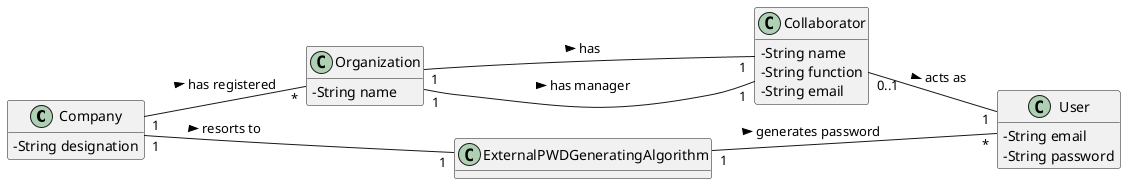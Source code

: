 @startuml
skinparam classAttributeIconSize 0
hide methods
left to right direction

class Company {
  -String designation
}

class Organization {
  -String name
}

class Collaborator {
  -String name
  -String function
  -String email
}

class User {
  -String email
  -String password
}

class ExternalPWDGeneratingAlgorithm {
}

Company "1" -- "*" Organization : has registered >
Company "1" -- "1" ExternalPWDGeneratingAlgorithm : resorts to >

Organization "1" -- "1" Collaborator: has >
Organization "1" -- "1" Collaborator: has manager >

Collaborator "0..1" -- "1" User: acts as >

ExternalPWDGeneratingAlgorithm "1" -- "*" User : generates password >
@enduml
